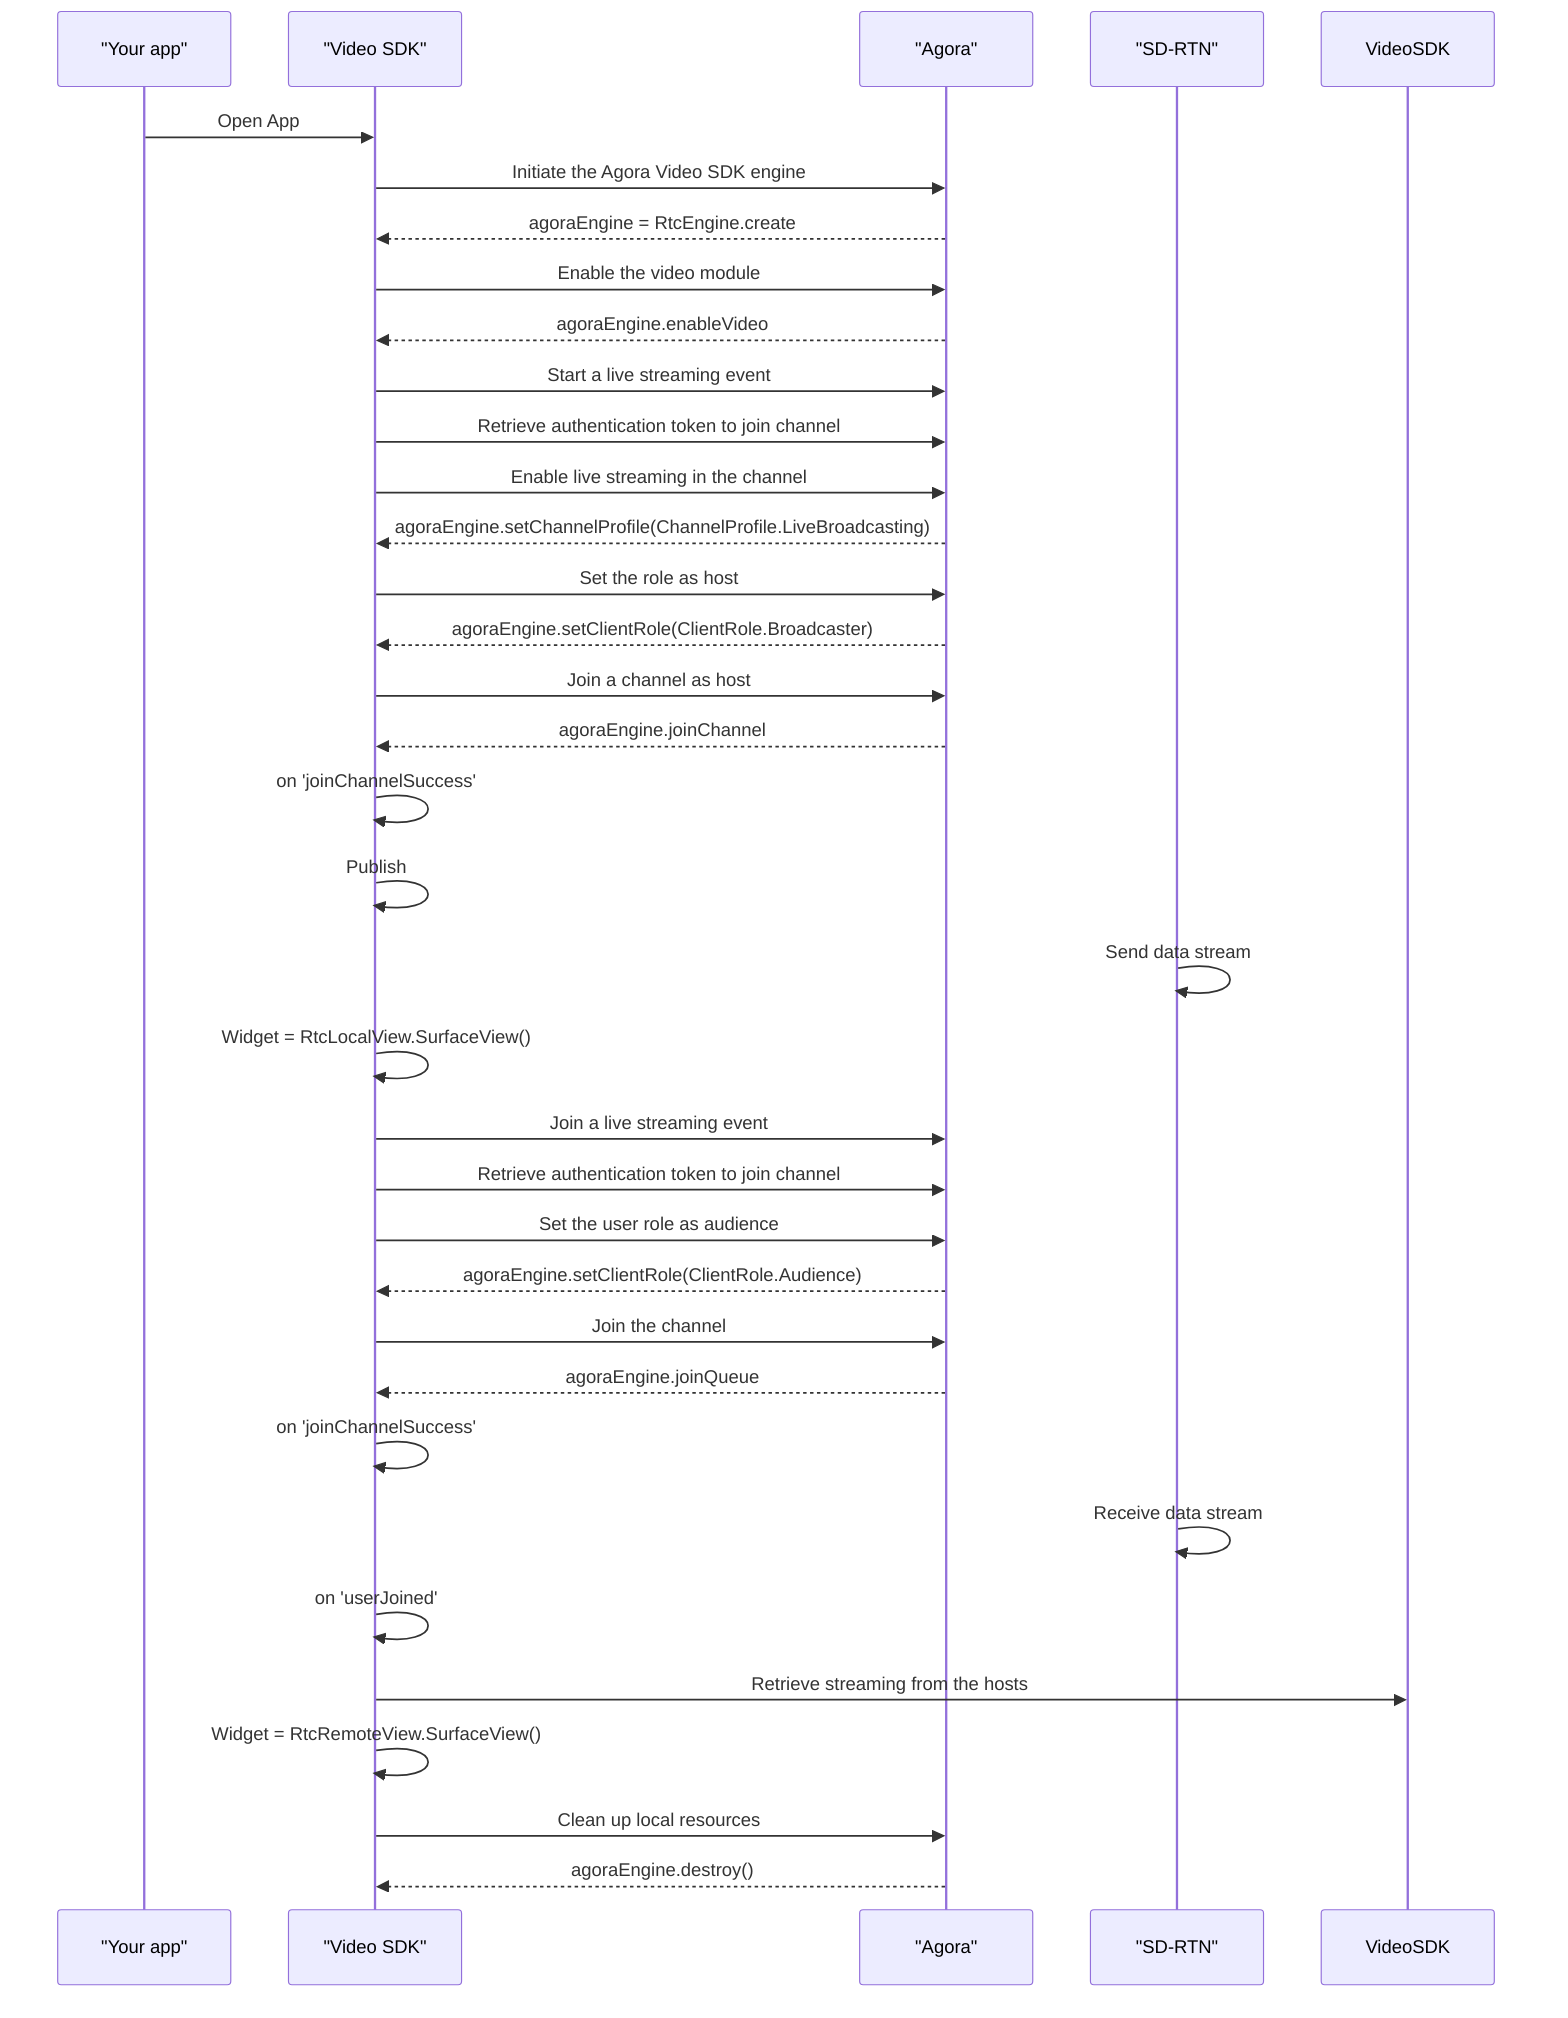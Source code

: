 sequenceDiagram
    participant Your_app as "Your app"
    participant Video_SDK as "Video SDK"
    participant Agora as "Agora"
    participant SD_RTN as "SD-RTN"

    Your_app->>Video_SDK: Open App
    Video_SDK->>Agora: Initiate the Agora Video SDK engine
    Agora-->>Video_SDK: agoraEngine = RtcEngine.create

    Video_SDK->>Agora: Enable the video module
    Agora-->>Video_SDK: agoraEngine.enableVideo

    Video_SDK->>Agora: Start a live streaming event
    Video_SDK->>Agora: Retrieve authentication token to join channel
    Video_SDK->>Agora: Enable live streaming in the channel
    Agora-->>Video_SDK: agoraEngine.setChannelProfile(ChannelProfile.LiveBroadcasting)
    Video_SDK->>Agora: Set the role as host
    Agora-->>Video_SDK: agoraEngine.setClientRole(ClientRole.Broadcaster)
    Video_SDK->>Agora: Join a channel as host
    Agora-->>Video_SDK: agoraEngine.joinChannel
    Video_SDK->>Video_SDK: on 'joinChannelSuccess'
    Video_SDK->>Video_SDK: Publish
    SD_RTN->>SD_RTN: Send data stream
    Video_SDK->>Video_SDK: Widget = RtcLocalView.SurfaceView()

    Video_SDK->>Agora: Join a live streaming event
    Video_SDK->>Agora: Retrieve authentication token to join channel
    Video_SDK->>Agora: Set the user role as audience
    Agora-->>Video_SDK: agoraEngine.setClientRole(ClientRole.Audience)
    Video_SDK->>Agora: Join the channel
    Agora-->>Video_SDK: agoraEngine.joinQueue
    Video_SDK->>Video_SDK: on 'joinChannelSuccess'
    SD_RTN->>SD_RTN: Receive data stream
    Video_SDK->>Video_SDK: on 'userJoined'
    Video_SDK->>VideoSDK: Retrieve streaming from the hosts
    Video_SDK->>Video_SDK: Widget = RtcRemoteView.SurfaceView()

    Video_SDK->>Agora: Clean up local resources
    Agora-->>Video_SDK: agoraEngine.destroy()